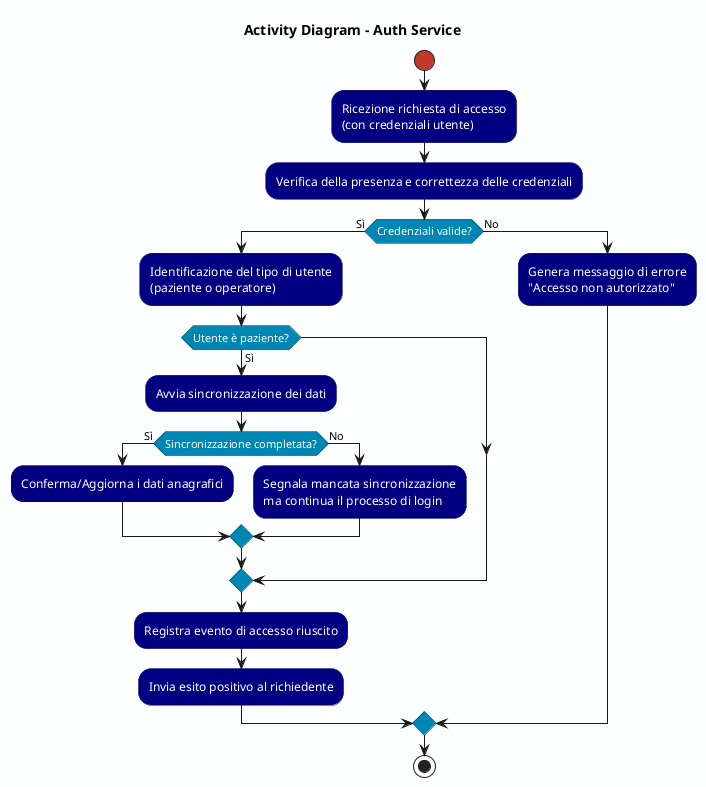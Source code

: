 @startuml activity_diagram_AUTH
title Activity Diagram - Auth Service

skinparam backgroundColor #FDFEFE
skinparam activity {
  BackgroundColor #000080
  BorderColor #000060
  FontColor white
  DiamondBackgroundColor #0086b3
  DiamondBorderColor #004466
  StartColor #C0392B
  EndColor #C0392B
}

start

:Ricezione richiesta di accesso\n(con credenziali utente);

:Verifica della presenza e correttezza delle credenziali;

if (Credenziali valide?) then (Sì)
  :Identificazione del tipo di utente\n(paziente o operatore);

  if (Utente è paziente?) then (Sì)
    :Avvia sincronizzazione dei dati;
    if (Sincronizzazione completata?) then (Sì)
      :Conferma/Aggiorna i dati anagrafici;
    else (No)
      :Segnala mancata sincronizzazione\nma continua il processo di login;
    endif
  endif

  :Registra evento di accesso riuscito;
  :Invia esito positivo al richiedente;
else (No)
  :Genera messaggio di errore\n"Accesso non autorizzato";
endif

stop
@enduml